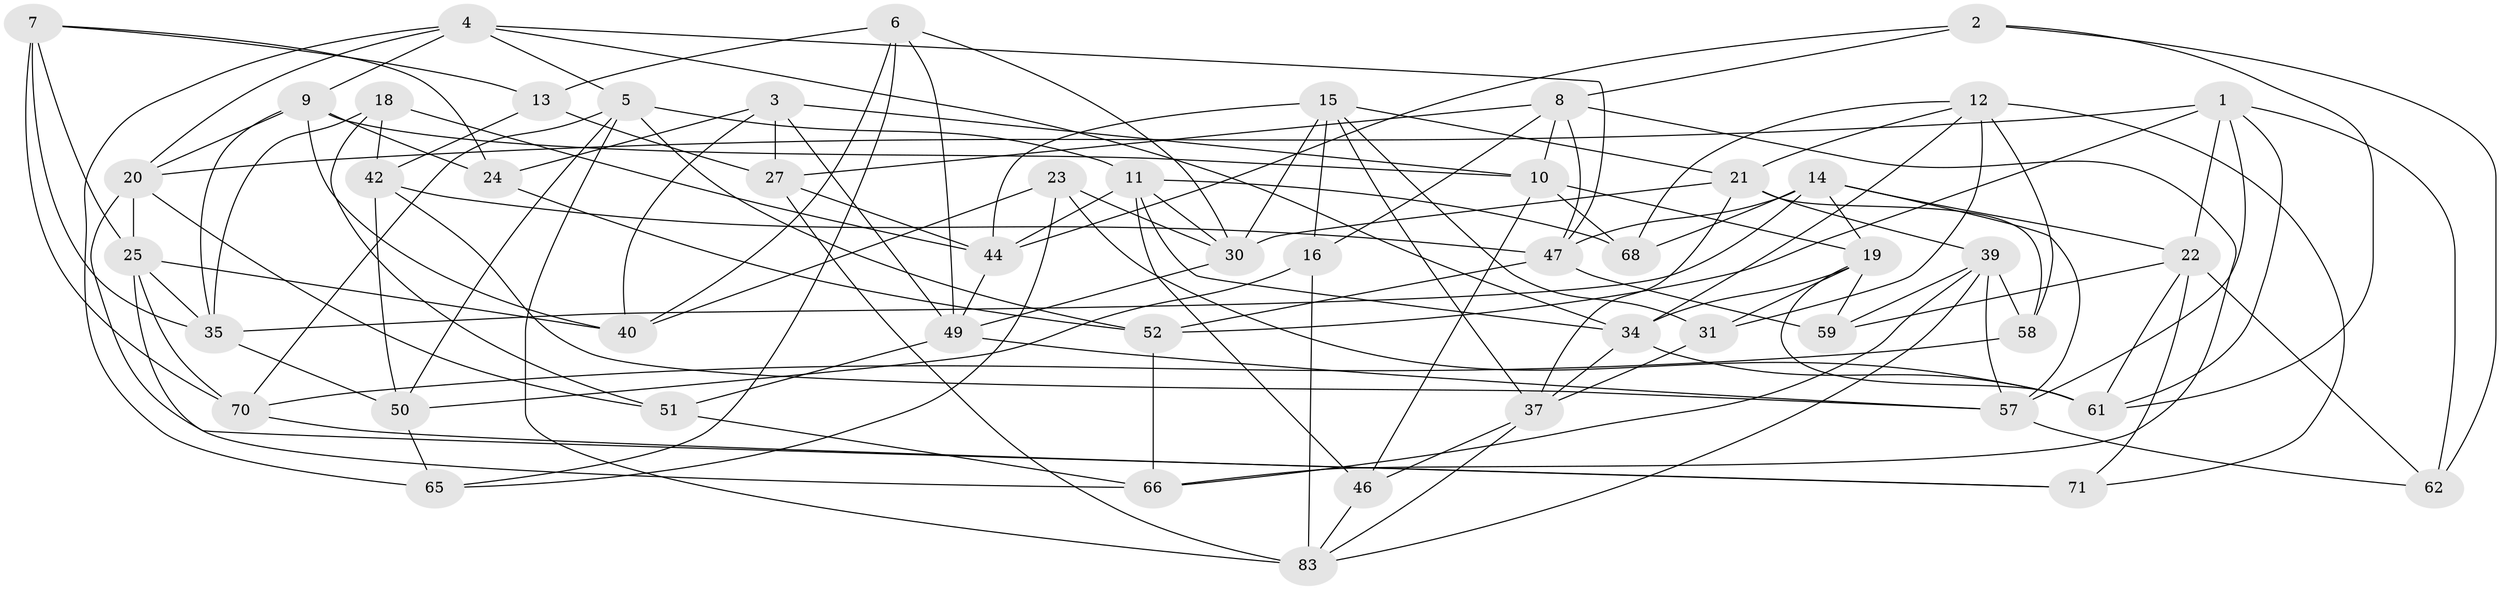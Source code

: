 // original degree distribution, {4: 1.0}
// Generated by graph-tools (version 1.1) at 2025/42/03/06/25 10:42:16]
// undirected, 51 vertices, 133 edges
graph export_dot {
graph [start="1"]
  node [color=gray90,style=filled];
  1 [super="+17"];
  2;
  3 [super="+81"];
  4 [super="+55"];
  5 [super="+85"];
  6 [super="+26"];
  7 [super="+32"];
  8 [super="+33"];
  9 [super="+29"];
  10 [super="+28"];
  11 [super="+69"];
  12 [super="+84"];
  13;
  14 [super="+56"];
  15 [super="+45"];
  16;
  18;
  19 [super="+36"];
  20 [super="+67"];
  21 [super="+82"];
  22 [super="+38"];
  23;
  24;
  25 [super="+43"];
  27 [super="+63"];
  30 [super="+77"];
  31;
  34 [super="+80"];
  35 [super="+74"];
  37 [super="+41"];
  39 [super="+60"];
  40 [super="+76"];
  42 [super="+64"];
  44 [super="+53"];
  46;
  47 [super="+48"];
  49 [super="+54"];
  50 [super="+75"];
  51;
  52 [super="+79"];
  57 [super="+73"];
  58;
  59;
  61 [super="+87"];
  62;
  65;
  66 [super="+78"];
  68;
  70 [super="+72"];
  71;
  83 [super="+86"];
  1 -- 20;
  1 -- 61;
  1 -- 52;
  1 -- 22;
  1 -- 62;
  1 -- 57;
  2 -- 62;
  2 -- 61;
  2 -- 44;
  2 -- 8;
  3 -- 27 [weight=2];
  3 -- 40;
  3 -- 10;
  3 -- 24;
  3 -- 49;
  4 -- 9;
  4 -- 65;
  4 -- 34;
  4 -- 5;
  4 -- 20;
  4 -- 47;
  5 -- 52;
  5 -- 11;
  5 -- 83;
  5 -- 70;
  5 -- 50;
  6 -- 65;
  6 -- 13;
  6 -- 49;
  6 -- 40 [weight=2];
  6 -- 30;
  7 -- 24;
  7 -- 35;
  7 -- 25;
  7 -- 13;
  7 -- 70 [weight=2];
  8 -- 10;
  8 -- 66;
  8 -- 16;
  8 -- 27;
  8 -- 47;
  9 -- 10;
  9 -- 24;
  9 -- 40;
  9 -- 20;
  9 -- 35;
  10 -- 46;
  10 -- 19;
  10 -- 68;
  11 -- 68;
  11 -- 30;
  11 -- 46;
  11 -- 44;
  11 -- 34;
  12 -- 21;
  12 -- 31;
  12 -- 58;
  12 -- 34;
  12 -- 68;
  12 -- 71;
  13 -- 27;
  13 -- 42;
  14 -- 57;
  14 -- 68;
  14 -- 19;
  14 -- 22;
  14 -- 47;
  14 -- 35;
  15 -- 31;
  15 -- 16;
  15 -- 30;
  15 -- 37;
  15 -- 44;
  15 -- 21;
  16 -- 50;
  16 -- 83;
  18 -- 51;
  18 -- 44;
  18 -- 42;
  18 -- 35;
  19 -- 31;
  19 -- 59;
  19 -- 61;
  19 -- 34;
  20 -- 51;
  20 -- 25;
  20 -- 71;
  21 -- 37;
  21 -- 58;
  21 -- 30;
  21 -- 39;
  22 -- 71;
  22 -- 62;
  22 -- 59;
  22 -- 61;
  23 -- 40;
  23 -- 65;
  23 -- 30;
  23 -- 61;
  24 -- 52;
  25 -- 70;
  25 -- 66;
  25 -- 35;
  25 -- 40;
  27 -- 44;
  27 -- 83;
  30 -- 49;
  31 -- 37;
  34 -- 61;
  34 -- 37;
  35 -- 50;
  37 -- 83;
  37 -- 46;
  39 -- 83;
  39 -- 57;
  39 -- 66;
  39 -- 58;
  39 -- 59;
  42 -- 50 [weight=2];
  42 -- 57;
  42 -- 47;
  44 -- 49;
  46 -- 83;
  47 -- 52;
  47 -- 59;
  49 -- 51;
  49 -- 57;
  50 -- 65;
  51 -- 66;
  52 -- 66 [weight=2];
  57 -- 62;
  58 -- 70;
  70 -- 71;
}
